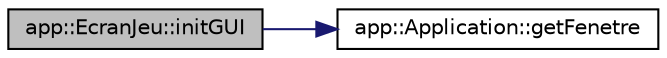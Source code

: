 digraph "app::EcranJeu::initGUI"
{
  edge [fontname="Helvetica",fontsize="10",labelfontname="Helvetica",labelfontsize="10"];
  node [fontname="Helvetica",fontsize="10",shape=record];
  rankdir="LR";
  Node1 [label="app::EcranJeu::initGUI",height=0.2,width=0.4,color="black", fillcolor="grey75", style="filled", fontcolor="black"];
  Node1 -> Node2 [color="midnightblue",fontsize="10",style="solid",fontname="Helvetica"];
  Node2 [label="app::Application::getFenetre",height=0.2,width=0.4,color="black", fillcolor="white", style="filled",URL="$classapp_1_1_application.html#abedd293ac058355e13abd02057c32aee",tooltip="renvois la fenetre sfml de l&#39;application "];
}
